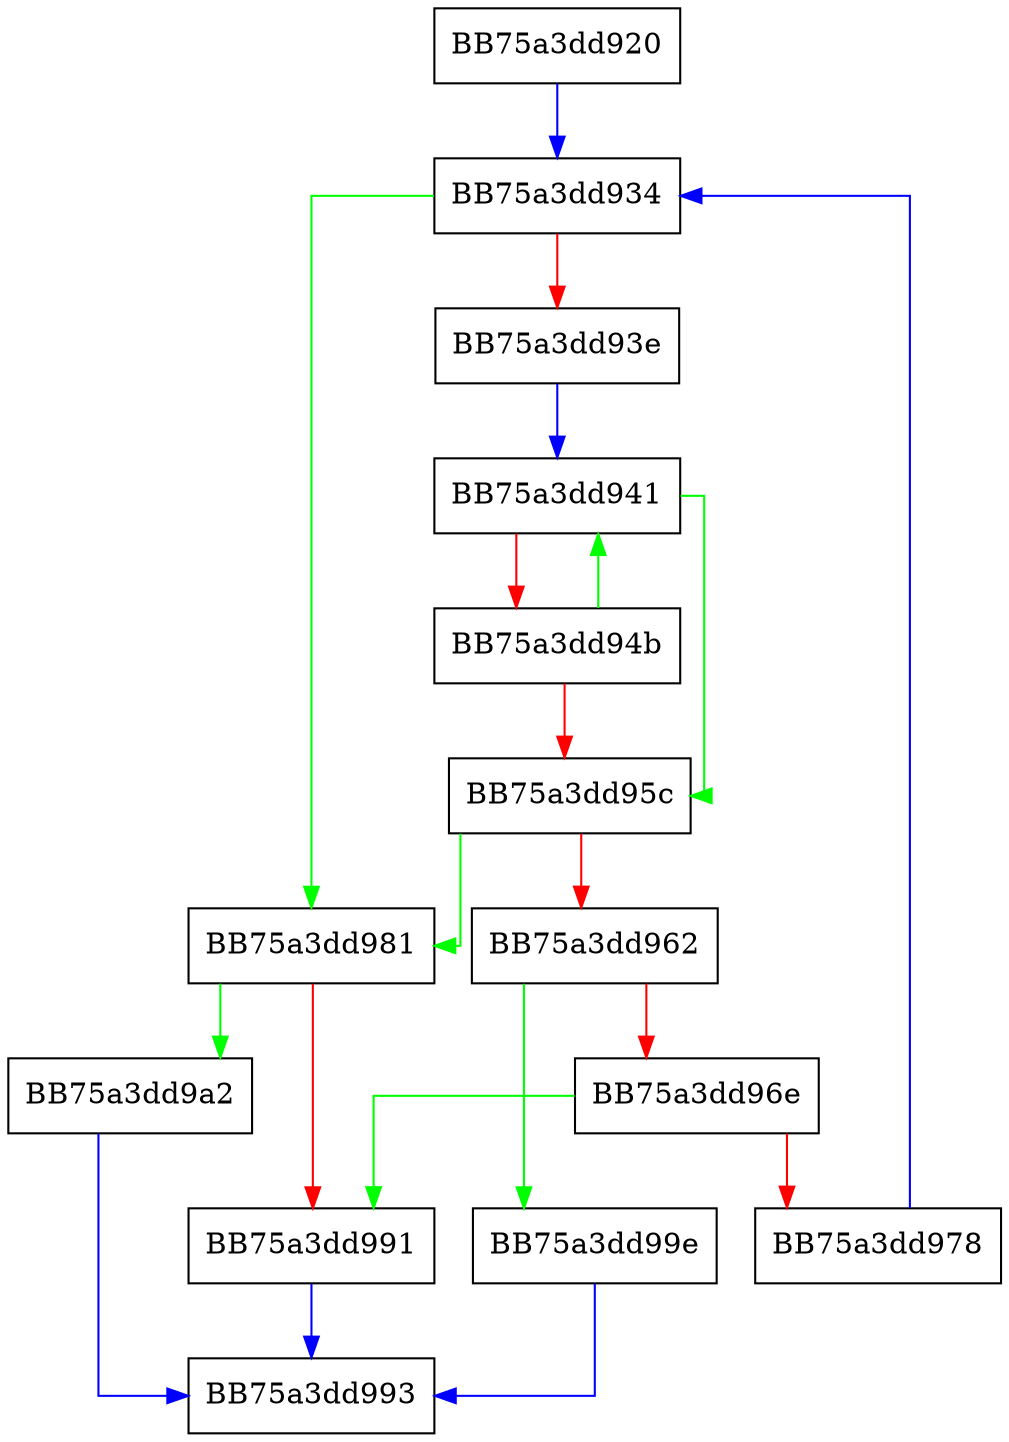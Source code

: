 digraph find_restart_any {
  node [shape="box"];
  graph [splines=ortho];
  BB75a3dd920 -> BB75a3dd934 [color="blue"];
  BB75a3dd934 -> BB75a3dd981 [color="green"];
  BB75a3dd934 -> BB75a3dd93e [color="red"];
  BB75a3dd93e -> BB75a3dd941 [color="blue"];
  BB75a3dd941 -> BB75a3dd95c [color="green"];
  BB75a3dd941 -> BB75a3dd94b [color="red"];
  BB75a3dd94b -> BB75a3dd941 [color="green"];
  BB75a3dd94b -> BB75a3dd95c [color="red"];
  BB75a3dd95c -> BB75a3dd981 [color="green"];
  BB75a3dd95c -> BB75a3dd962 [color="red"];
  BB75a3dd962 -> BB75a3dd99e [color="green"];
  BB75a3dd962 -> BB75a3dd96e [color="red"];
  BB75a3dd96e -> BB75a3dd991 [color="green"];
  BB75a3dd96e -> BB75a3dd978 [color="red"];
  BB75a3dd978 -> BB75a3dd934 [color="blue"];
  BB75a3dd981 -> BB75a3dd9a2 [color="green"];
  BB75a3dd981 -> BB75a3dd991 [color="red"];
  BB75a3dd991 -> BB75a3dd993 [color="blue"];
  BB75a3dd99e -> BB75a3dd993 [color="blue"];
  BB75a3dd9a2 -> BB75a3dd993 [color="blue"];
}